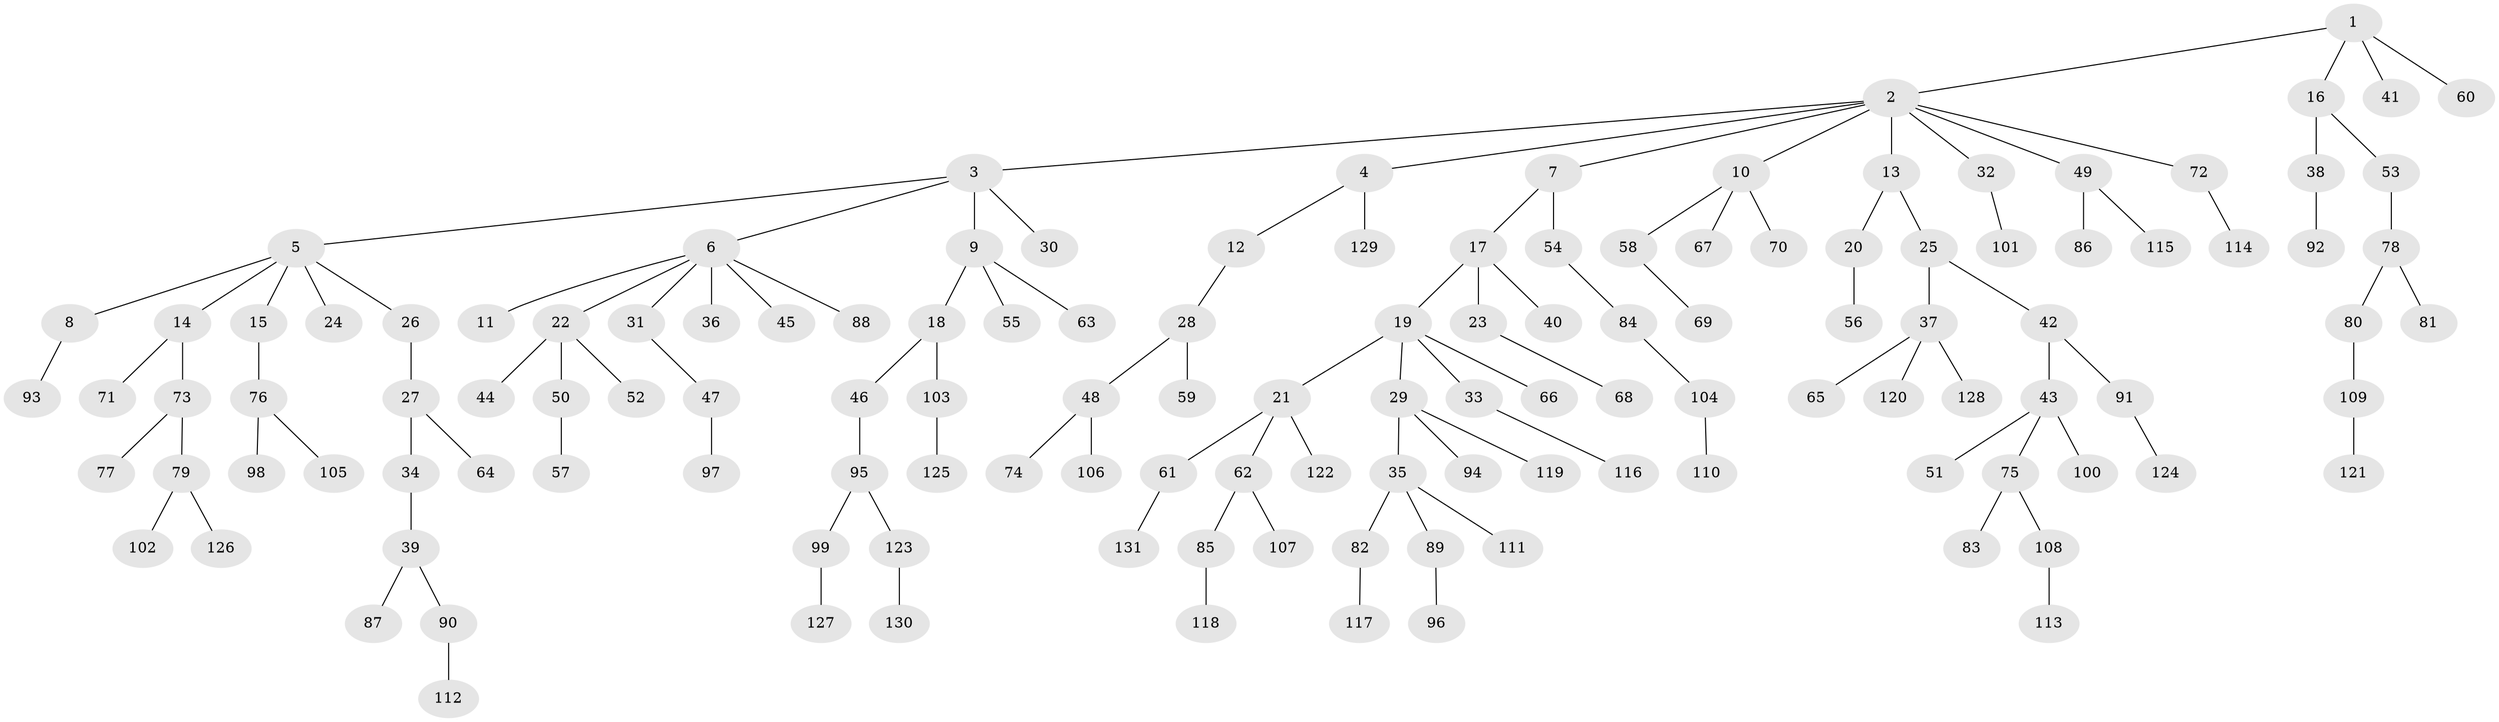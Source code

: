 // coarse degree distribution, {3: 0.22826086956521738, 9: 0.010869565217391304, 4: 0.03260869565217391, 2: 0.2391304347826087, 5: 0.010869565217391304, 6: 0.010869565217391304, 1: 0.4673913043478261}
// Generated by graph-tools (version 1.1) at 2025/51/03/04/25 22:51:33]
// undirected, 131 vertices, 130 edges
graph export_dot {
  node [color=gray90,style=filled];
  1;
  2;
  3;
  4;
  5;
  6;
  7;
  8;
  9;
  10;
  11;
  12;
  13;
  14;
  15;
  16;
  17;
  18;
  19;
  20;
  21;
  22;
  23;
  24;
  25;
  26;
  27;
  28;
  29;
  30;
  31;
  32;
  33;
  34;
  35;
  36;
  37;
  38;
  39;
  40;
  41;
  42;
  43;
  44;
  45;
  46;
  47;
  48;
  49;
  50;
  51;
  52;
  53;
  54;
  55;
  56;
  57;
  58;
  59;
  60;
  61;
  62;
  63;
  64;
  65;
  66;
  67;
  68;
  69;
  70;
  71;
  72;
  73;
  74;
  75;
  76;
  77;
  78;
  79;
  80;
  81;
  82;
  83;
  84;
  85;
  86;
  87;
  88;
  89;
  90;
  91;
  92;
  93;
  94;
  95;
  96;
  97;
  98;
  99;
  100;
  101;
  102;
  103;
  104;
  105;
  106;
  107;
  108;
  109;
  110;
  111;
  112;
  113;
  114;
  115;
  116;
  117;
  118;
  119;
  120;
  121;
  122;
  123;
  124;
  125;
  126;
  127;
  128;
  129;
  130;
  131;
  1 -- 2;
  1 -- 16;
  1 -- 41;
  1 -- 60;
  2 -- 3;
  2 -- 4;
  2 -- 7;
  2 -- 10;
  2 -- 13;
  2 -- 32;
  2 -- 49;
  2 -- 72;
  3 -- 5;
  3 -- 6;
  3 -- 9;
  3 -- 30;
  4 -- 12;
  4 -- 129;
  5 -- 8;
  5 -- 14;
  5 -- 15;
  5 -- 24;
  5 -- 26;
  6 -- 11;
  6 -- 22;
  6 -- 31;
  6 -- 36;
  6 -- 45;
  6 -- 88;
  7 -- 17;
  7 -- 54;
  8 -- 93;
  9 -- 18;
  9 -- 55;
  9 -- 63;
  10 -- 58;
  10 -- 67;
  10 -- 70;
  12 -- 28;
  13 -- 20;
  13 -- 25;
  14 -- 71;
  14 -- 73;
  15 -- 76;
  16 -- 38;
  16 -- 53;
  17 -- 19;
  17 -- 23;
  17 -- 40;
  18 -- 46;
  18 -- 103;
  19 -- 21;
  19 -- 29;
  19 -- 33;
  19 -- 66;
  20 -- 56;
  21 -- 61;
  21 -- 62;
  21 -- 122;
  22 -- 44;
  22 -- 50;
  22 -- 52;
  23 -- 68;
  25 -- 37;
  25 -- 42;
  26 -- 27;
  27 -- 34;
  27 -- 64;
  28 -- 48;
  28 -- 59;
  29 -- 35;
  29 -- 94;
  29 -- 119;
  31 -- 47;
  32 -- 101;
  33 -- 116;
  34 -- 39;
  35 -- 82;
  35 -- 89;
  35 -- 111;
  37 -- 65;
  37 -- 120;
  37 -- 128;
  38 -- 92;
  39 -- 87;
  39 -- 90;
  42 -- 43;
  42 -- 91;
  43 -- 51;
  43 -- 75;
  43 -- 100;
  46 -- 95;
  47 -- 97;
  48 -- 74;
  48 -- 106;
  49 -- 86;
  49 -- 115;
  50 -- 57;
  53 -- 78;
  54 -- 84;
  58 -- 69;
  61 -- 131;
  62 -- 85;
  62 -- 107;
  72 -- 114;
  73 -- 77;
  73 -- 79;
  75 -- 83;
  75 -- 108;
  76 -- 98;
  76 -- 105;
  78 -- 80;
  78 -- 81;
  79 -- 102;
  79 -- 126;
  80 -- 109;
  82 -- 117;
  84 -- 104;
  85 -- 118;
  89 -- 96;
  90 -- 112;
  91 -- 124;
  95 -- 99;
  95 -- 123;
  99 -- 127;
  103 -- 125;
  104 -- 110;
  108 -- 113;
  109 -- 121;
  123 -- 130;
}
